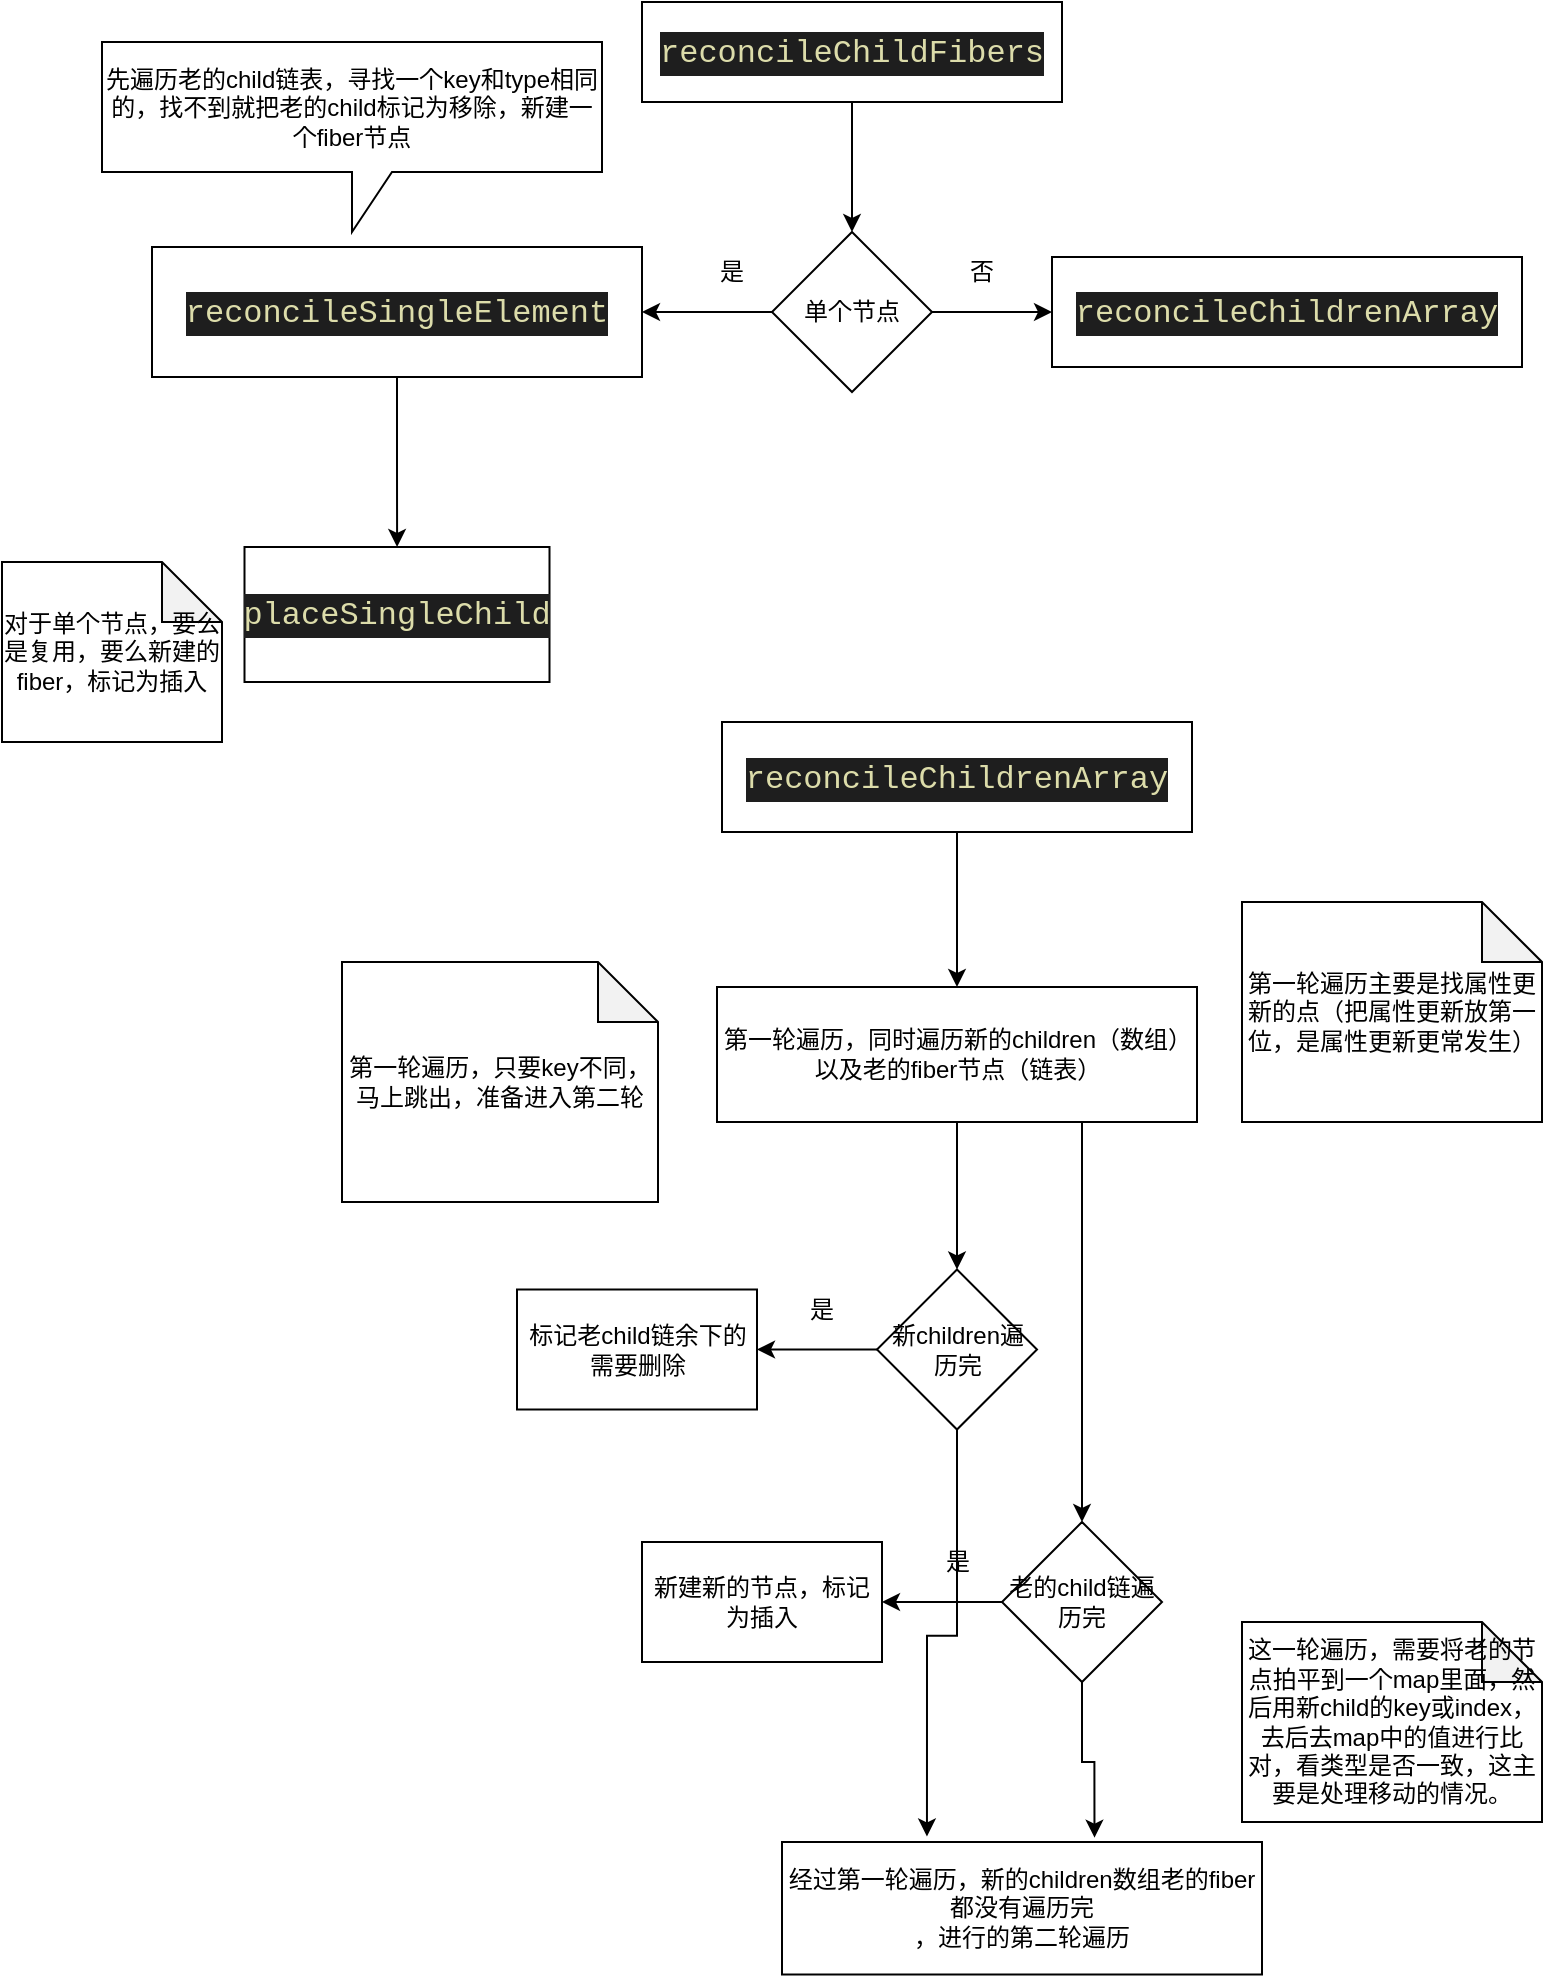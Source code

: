 <mxfile>
    <diagram id="skudITjsIzsgV_h1lpD9" name="Page-1">
        <mxGraphModel dx="1472" dy="722" grid="1" gridSize="10" guides="1" tooltips="1" connect="1" arrows="1" fold="1" page="1" pageScale="1" pageWidth="827" pageHeight="1169" math="0" shadow="0">
            <root>
                <mxCell id="0"/>
                <mxCell id="1" parent="0"/>
                <mxCell id="4" value="" style="edgeStyle=orthogonalEdgeStyle;rounded=0;orthogonalLoop=1;jettySize=auto;html=1;" parent="1" source="2" target="3" edge="1">
                    <mxGeometry relative="1" as="geometry"/>
                </mxCell>
                <mxCell id="2" value="&lt;div style=&quot;color: rgb(212 , 212 , 212) ; background-color: rgb(30 , 30 , 30) ; font-family: &amp;#34;consolas&amp;#34; , &amp;#34;courier new&amp;#34; , monospace ; font-size: 16px ; line-height: 22px&quot;&gt;&lt;span style=&quot;color: #dcdcaa&quot;&gt;reconcileChildFibers&lt;/span&gt;&lt;/div&gt;" style="rounded=0;whiteSpace=wrap;html=1;" parent="1" vertex="1">
                    <mxGeometry x="360" y="40" width="210" height="50" as="geometry"/>
                </mxCell>
                <mxCell id="6" value="" style="edgeStyle=orthogonalEdgeStyle;rounded=0;orthogonalLoop=1;jettySize=auto;html=1;" parent="1" source="3" target="5" edge="1">
                    <mxGeometry relative="1" as="geometry"/>
                </mxCell>
                <mxCell id="8" value="" style="edgeStyle=orthogonalEdgeStyle;rounded=0;orthogonalLoop=1;jettySize=auto;html=1;" parent="1" source="3" target="7" edge="1">
                    <mxGeometry relative="1" as="geometry"/>
                </mxCell>
                <mxCell id="3" value="单个节点" style="rhombus;whiteSpace=wrap;html=1;rounded=0;" parent="1" vertex="1">
                    <mxGeometry x="425" y="155" width="80" height="80" as="geometry"/>
                </mxCell>
                <mxCell id="12" value="" style="edgeStyle=orthogonalEdgeStyle;rounded=0;orthogonalLoop=1;jettySize=auto;html=1;" parent="1" source="5" target="11" edge="1">
                    <mxGeometry relative="1" as="geometry"/>
                </mxCell>
                <mxCell id="5" value="&lt;div style=&quot;color: rgb(212 , 212 , 212) ; background-color: rgb(30 , 30 , 30) ; font-family: &amp;#34;consolas&amp;#34; , &amp;#34;courier new&amp;#34; , monospace ; font-size: 16px ; line-height: 22px&quot;&gt;&lt;span style=&quot;color: #dcdcaa&quot;&gt;reconcileSingleElement&lt;/span&gt;&lt;/div&gt;" style="whiteSpace=wrap;html=1;rounded=0;" parent="1" vertex="1">
                    <mxGeometry x="115" y="162.5" width="245" height="65" as="geometry"/>
                </mxCell>
                <mxCell id="7" value="&#10;&#10;&lt;div style=&quot;color: rgb(212, 212, 212); background-color: rgb(30, 30, 30); font-family: consolas, &amp;quot;courier new&amp;quot;, monospace; font-weight: normal; font-size: 16px; line-height: 22px;&quot;&gt;&lt;div&gt;&lt;span style=&quot;color: #dcdcaa&quot;&gt;reconcileChildrenArray&lt;/span&gt;&lt;/div&gt;&lt;/div&gt;&#10;&#10;" style="whiteSpace=wrap;html=1;rounded=0;" parent="1" vertex="1">
                    <mxGeometry x="565" y="167.5" width="235" height="55" as="geometry"/>
                </mxCell>
                <mxCell id="9" value="是" style="text;html=1;strokeColor=none;fillColor=none;align=center;verticalAlign=middle;whiteSpace=wrap;rounded=0;" parent="1" vertex="1">
                    <mxGeometry x="385" y="165" width="40" height="20" as="geometry"/>
                </mxCell>
                <mxCell id="10" value="否" style="text;html=1;strokeColor=none;fillColor=none;align=center;verticalAlign=middle;whiteSpace=wrap;rounded=0;" parent="1" vertex="1">
                    <mxGeometry x="510" y="165" width="40" height="20" as="geometry"/>
                </mxCell>
                <mxCell id="11" value="&lt;div style=&quot;color: rgb(212 , 212 , 212) ; background-color: rgb(30 , 30 , 30) ; font-family: &amp;#34;consolas&amp;#34; , &amp;#34;courier new&amp;#34; , monospace ; font-size: 16px ; line-height: 22px&quot;&gt;&lt;span style=&quot;color: #dcdcaa&quot;&gt;placeSingleChild&lt;/span&gt;&lt;/div&gt;" style="whiteSpace=wrap;html=1;rounded=0;" parent="1" vertex="1">
                    <mxGeometry x="161.25" y="312.5" width="152.5" height="67.5" as="geometry"/>
                </mxCell>
                <mxCell id="13" value="先遍历老的child链表，寻找一个key和type相同的，找不到就把老的child标记为移除，新建一个fiber节点" style="shape=callout;whiteSpace=wrap;html=1;perimeter=calloutPerimeter;" parent="1" vertex="1">
                    <mxGeometry x="90" y="60" width="250" height="95" as="geometry"/>
                </mxCell>
                <mxCell id="14" value="对于单个节点，要么是复用，要么新建的fiber，标记为插入" style="shape=note;whiteSpace=wrap;html=1;backgroundOutline=1;darkOpacity=0.05;" parent="1" vertex="1">
                    <mxGeometry x="40" y="320" width="110" height="90" as="geometry"/>
                </mxCell>
                <mxCell id="17" value="" style="edgeStyle=orthogonalEdgeStyle;rounded=0;orthogonalLoop=1;jettySize=auto;html=1;" parent="1" source="15" target="16" edge="1">
                    <mxGeometry relative="1" as="geometry"/>
                </mxCell>
                <mxCell id="15" value="&#10;&#10;&lt;div style=&quot;color: rgb(212, 212, 212); background-color: rgb(30, 30, 30); font-family: consolas, &amp;quot;courier new&amp;quot;, monospace; font-weight: normal; font-size: 16px; line-height: 22px;&quot;&gt;&lt;div&gt;&lt;span style=&quot;color: #dcdcaa&quot;&gt;reconcileChildrenArray&lt;/span&gt;&lt;/div&gt;&lt;/div&gt;&#10;&#10;" style="whiteSpace=wrap;html=1;rounded=0;" parent="1" vertex="1">
                    <mxGeometry x="400" y="400" width="235" height="55" as="geometry"/>
                </mxCell>
                <mxCell id="24" value="" style="edgeStyle=orthogonalEdgeStyle;rounded=0;orthogonalLoop=1;jettySize=auto;html=1;" parent="1" source="16" target="23" edge="1">
                    <mxGeometry relative="1" as="geometry"/>
                </mxCell>
                <mxCell id="16" value="第一轮遍历，同时遍历新的children（数组）以及老的fiber节点（链表）" style="whiteSpace=wrap;html=1;rounded=0;" parent="1" vertex="1">
                    <mxGeometry x="397.5" y="532.5" width="240" height="67.5" as="geometry"/>
                </mxCell>
                <mxCell id="18" value="第一轮遍历主要是找属性更新的点（把属性更新放第一位，是属性更新更常发生）" style="shape=note;whiteSpace=wrap;html=1;backgroundOutline=1;darkOpacity=0.05;" parent="1" vertex="1">
                    <mxGeometry x="660" y="490" width="150" height="110" as="geometry"/>
                </mxCell>
                <mxCell id="21" value="这一轮遍历，需要将老的节点拍平到一个map里面，然后用新child的key或index，去后去map中的值进行比对，看类型是否一致，这主要是处理移动的情况。" style="shape=note;whiteSpace=wrap;html=1;backgroundOutline=1;darkOpacity=0.05;" parent="1" vertex="1">
                    <mxGeometry x="660" y="850" width="150" height="100" as="geometry"/>
                </mxCell>
                <mxCell id="22" value="经过第一轮遍历，新的children数组老的fiber都没有遍历完&lt;span style=&quot;color: rgba(0 , 0 , 0 , 0) ; font-family: monospace ; font-size: 0px&quot;&gt;%3CmxGraphModel%3E%3Croot%3E%3CmxCell%20id%3D%220%22%2F%3E%3CmxCell%20id%3D%221%22%20parent%3D%220%22%2F%3E%3CmxCell%20id%3D%222%22%20value%3D%22%26%2310%3B%26%2310%3B%26lt%3Bdiv%20style%3D%26quot%3Bcolor%3A%20rgb(212%2C%20212%2C%20212)%3B%20background-color%3A%20rgb(30%2C%2030%2C%2030)%3B%20font-family%3A%20consolas%2C%20%26amp%3Bquot%3Bcourier%20new%26amp%3Bquot%3B%2C%20monospace%3B%20font-weight%3A%20normal%3B%20font-size%3A%2016px%3B%20line-height%3A%2022px%3B%26quot%3B%26gt%3B%26lt%3Bdiv%26gt%3B%26lt%3Bspan%20style%3D%26quot%3Bcolor%3A%20%23dcdcaa%26quot%3B%26gt%3BreconcileChildrenArray%26lt%3B%2Fspan%26gt%3B%26lt%3B%2Fdiv%26gt%3B%26lt%3B%2Fdiv%26gt%3B%26%2310%3B%26%2310%3B%22%20style%3D%22whiteSpace%3Dwrap%3Bhtml%3D1%3Brounded%3D0%3B%22%20vertex%3D%221%22%20parent%3D%221%22%3E%3CmxGeometry%20x%3D%22565%22%20y%3D%22167.5%22%20width%3D%22235%22%20height%3D%2255%22%20as%3D%22geometry%22%2F%3E%3C%2FmxCell%3E%3C%2Froot%3E%3C%2FmxGraphModel%3E&lt;/span&gt;&lt;br&gt;，进行的第二轮遍历&lt;span style=&quot;color: rgba(0 , 0 , 0 , 0) ; font-family: monospace ; font-size: 0px&quot;&gt;%3CmxGraphModel%3E%3Croot%3E%3CmxCell%20id%3D%220%22%2F%3E%3CmxCell%20id%3D%221%22%20parent%3D%220%22%2F%3E%3CmxCell%20id%3D%222%22%20value%3D%22%26%2310%3B%26%2310%3B%26lt%3Bdiv%20style%3D%26quot%3Bcolor%3A%20rgb(212%2C%20212%2C%20212)%3B%20background-color%3A%20rgb(30%2C%2030%2C%2030)%3B%20font-family%3A%20consolas%2C%20%26amp%3Bquot%3Bcourier%20new%26amp%3Bquot%3B%2C%20monospace%3B%20font-weight%3A%20normal%3B%20font-size%3A%2016px%3B%20line-height%3A%2022px%3B%26quot%3B%26gt%3B%26lt%3Bdiv%26gt%3B%26lt%3Bspan%20style%3D%26quot%3Bcolor%3A%20%23dcdcaa%26quot%3B%26gt%3BreconcileChildrenArray%26lt%3B%2Fspan%26gt%3B%26lt%3B%2Fdiv%26gt%3B%26lt%3B%2Fdiv%26gt%3B%26%2310%3B%26%2310%3B%22%20style%3D%22whiteSpace%3Dwrap%3Bhtml%3D1%3Brounded%3D0%3B%22%20vertex%3D%221%22%20parent%3D%221%22%3E%3CmxGeometry%20x%3D%22565%22%20y%3D%22167.5%22%20width%3D%22235%22%20height%3D%2255%22%20as%3D%22geometry%22%2F%3E%3C%2FmxCell%3E%3C%2Froot%3E%3C%2FmxGraphModel%3E&lt;/span&gt;" style="whiteSpace=wrap;html=1;rounded=0;" parent="1" vertex="1">
                    <mxGeometry x="430" y="960" width="240" height="66.25" as="geometry"/>
                </mxCell>
                <mxCell id="28" value="" style="edgeStyle=orthogonalEdgeStyle;rounded=0;orthogonalLoop=1;jettySize=auto;html=1;" parent="1" source="23" target="27" edge="1">
                    <mxGeometry relative="1" as="geometry"/>
                </mxCell>
                <mxCell id="38" value="" style="edgeStyle=orthogonalEdgeStyle;rounded=0;orthogonalLoop=1;jettySize=auto;html=1;entryX=0.302;entryY=-0.042;entryDx=0;entryDy=0;entryPerimeter=0;" parent="1" source="23" target="22" edge="1">
                    <mxGeometry relative="1" as="geometry">
                        <mxPoint x="518" y="970" as="targetPoint"/>
                    </mxGeometry>
                </mxCell>
                <mxCell id="23" value="新children遍历完" style="rhombus;whiteSpace=wrap;html=1;rounded=0;" parent="1" vertex="1">
                    <mxGeometry x="477.5" y="673.75" width="80" height="80" as="geometry"/>
                </mxCell>
                <mxCell id="27" value="标记老child链余下的需要删除" style="whiteSpace=wrap;html=1;rounded=0;" parent="1" vertex="1">
                    <mxGeometry x="297.5" y="683.75" width="120" height="60" as="geometry"/>
                </mxCell>
                <mxCell id="29" value="是" style="text;html=1;strokeColor=none;fillColor=none;align=center;verticalAlign=middle;whiteSpace=wrap;rounded=0;" parent="1" vertex="1">
                    <mxGeometry x="430" y="684" width="40" height="20" as="geometry"/>
                </mxCell>
                <mxCell id="33" value="" style="edgeStyle=orthogonalEdgeStyle;rounded=0;orthogonalLoop=1;jettySize=auto;html=1;" parent="1" edge="1">
                    <mxGeometry relative="1" as="geometry">
                        <mxPoint x="580" y="600" as="sourcePoint"/>
                        <mxPoint x="580" y="800" as="targetPoint"/>
                    </mxGeometry>
                </mxCell>
                <mxCell id="36" value="" style="edgeStyle=orthogonalEdgeStyle;rounded=0;orthogonalLoop=1;jettySize=auto;html=1;" parent="1" source="34" target="35" edge="1">
                    <mxGeometry relative="1" as="geometry"/>
                </mxCell>
                <mxCell id="39" style="edgeStyle=orthogonalEdgeStyle;rounded=0;orthogonalLoop=1;jettySize=auto;html=1;exitX=0.5;exitY=1;exitDx=0;exitDy=0;entryX=0.651;entryY=-0.033;entryDx=0;entryDy=0;entryPerimeter=0;" parent="1" source="34" target="22" edge="1">
                    <mxGeometry relative="1" as="geometry">
                        <mxPoint x="580" y="970" as="targetPoint"/>
                    </mxGeometry>
                </mxCell>
                <mxCell id="34" value="老的child链遍历完" style="rhombus;whiteSpace=wrap;html=1;rounded=0;" parent="1" vertex="1">
                    <mxGeometry x="540" y="800" width="80" height="80" as="geometry"/>
                </mxCell>
                <mxCell id="35" value="新建新的节点，标记为插入" style="whiteSpace=wrap;html=1;rounded=0;" parent="1" vertex="1">
                    <mxGeometry x="360" y="810" width="120" height="60" as="geometry"/>
                </mxCell>
                <mxCell id="37" value="是" style="text;html=1;strokeColor=none;fillColor=none;align=center;verticalAlign=middle;whiteSpace=wrap;rounded=0;" parent="1" vertex="1">
                    <mxGeometry x="498" y="810" width="40" height="20" as="geometry"/>
                </mxCell>
                <mxCell id="40" value="第一轮遍历，只要key不同，马上跳出，准备进入第二轮" style="shape=note;whiteSpace=wrap;html=1;backgroundOutline=1;darkOpacity=0.05;" vertex="1" parent="1">
                    <mxGeometry x="210" y="520" width="158" height="120" as="geometry"/>
                </mxCell>
            </root>
        </mxGraphModel>
    </diagram>
</mxfile>